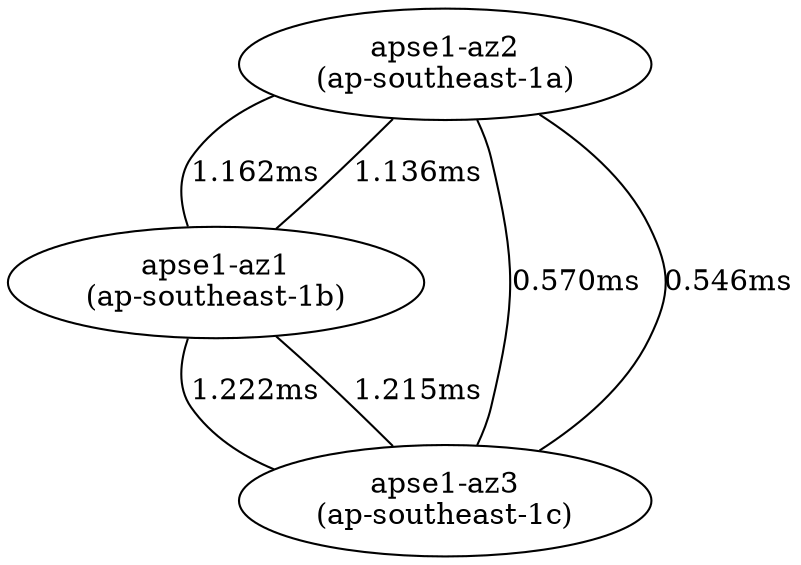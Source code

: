 graph "Inter-AZ Latency" {
	overlap=scale
	splines=true
	"apse1-az2\n(ap-southeast-1a)"
	"apse1-az2\n(ap-southeast-1a)" -- "apse1-az1\n(ap-southeast-1b)" [label="1.162ms" len=13.502439999999998]
	"apse1-az2\n(ap-southeast-1a)" -- "apse1-az3\n(ap-southeast-1c)" [label="0.570ms" len=3.2489999999999997]
	"apse1-az1\n(ap-southeast-1b)"
	"apse1-az1\n(ap-southeast-1b)" -- "apse1-az2\n(ap-southeast-1a)" [label="1.136ms" len=12.904959999999999]
	"apse1-az1\n(ap-southeast-1b)" -- "apse1-az3\n(ap-southeast-1c)" [label="1.222ms" len=14.932839999999999]
	"apse1-az3\n(ap-southeast-1c)"
	"apse1-az3\n(ap-southeast-1c)" -- "apse1-az2\n(ap-southeast-1a)" [label="0.546ms" len=2.9811600000000005]
	"apse1-az3\n(ap-southeast-1c)" -- "apse1-az1\n(ap-southeast-1b)" [label="1.215ms" len=14.762250000000002]
}
